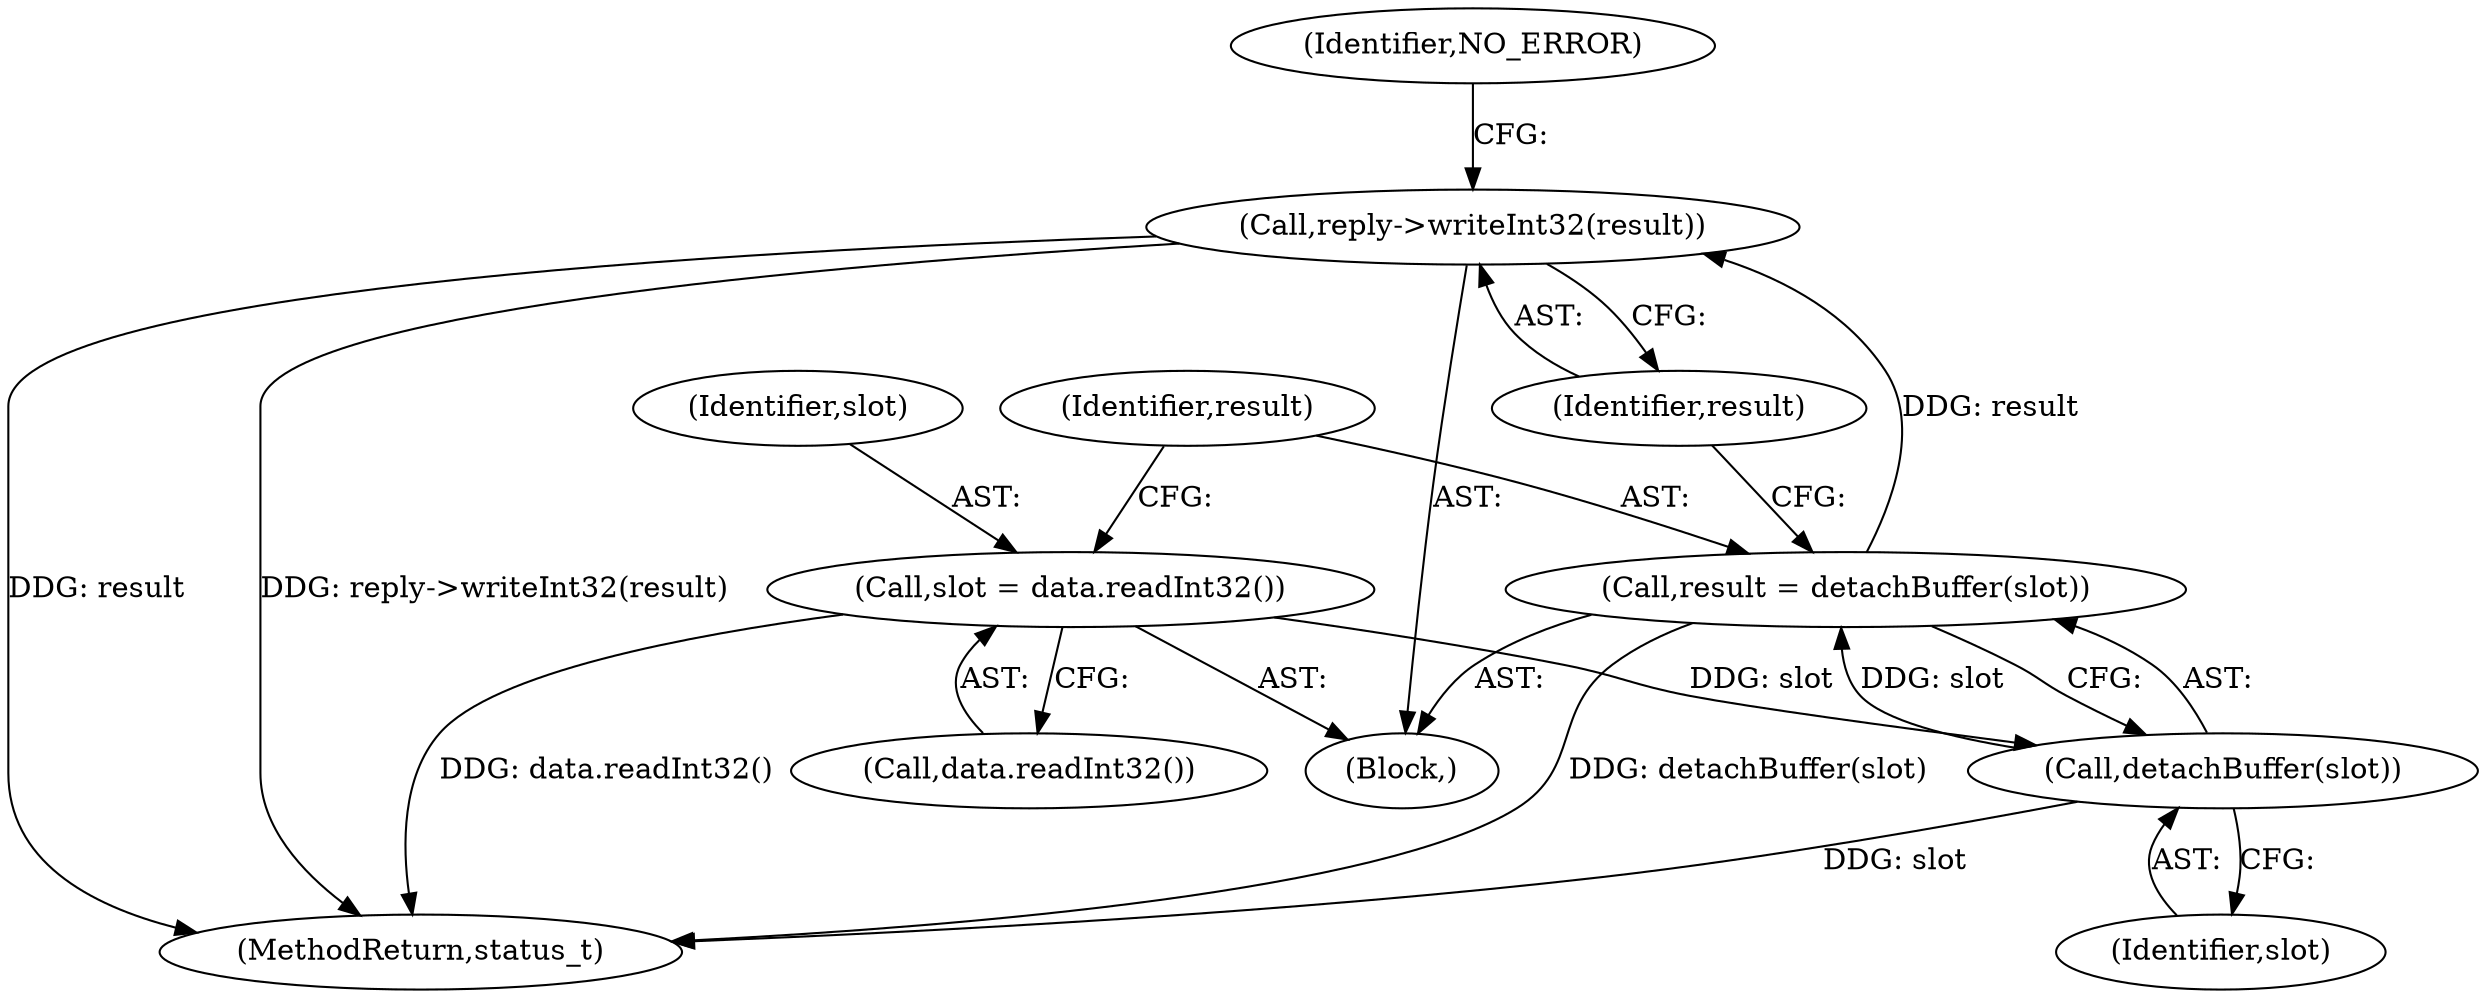 digraph "0_Android_a30d7d90c4f718e46fb41a99b3d52800e1011b73@API" {
"1000160" [label="(Call,reply->writeInt32(result))"];
"1000156" [label="(Call,result = detachBuffer(slot))"];
"1000158" [label="(Call,detachBuffer(slot))"];
"1000152" [label="(Call,slot = data.readInt32())"];
"1000159" [label="(Identifier,slot)"];
"1000156" [label="(Call,result = detachBuffer(slot))"];
"1000153" [label="(Identifier,slot)"];
"1000152" [label="(Call,slot = data.readInt32())"];
"1000515" [label="(MethodReturn,status_t)"];
"1000163" [label="(Identifier,NO_ERROR)"];
"1000146" [label="(Block,)"];
"1000158" [label="(Call,detachBuffer(slot))"];
"1000157" [label="(Identifier,result)"];
"1000154" [label="(Call,data.readInt32())"];
"1000160" [label="(Call,reply->writeInt32(result))"];
"1000161" [label="(Identifier,result)"];
"1000160" -> "1000146"  [label="AST: "];
"1000160" -> "1000161"  [label="CFG: "];
"1000161" -> "1000160"  [label="AST: "];
"1000163" -> "1000160"  [label="CFG: "];
"1000160" -> "1000515"  [label="DDG: reply->writeInt32(result)"];
"1000160" -> "1000515"  [label="DDG: result"];
"1000156" -> "1000160"  [label="DDG: result"];
"1000156" -> "1000146"  [label="AST: "];
"1000156" -> "1000158"  [label="CFG: "];
"1000157" -> "1000156"  [label="AST: "];
"1000158" -> "1000156"  [label="AST: "];
"1000161" -> "1000156"  [label="CFG: "];
"1000156" -> "1000515"  [label="DDG: detachBuffer(slot)"];
"1000158" -> "1000156"  [label="DDG: slot"];
"1000158" -> "1000159"  [label="CFG: "];
"1000159" -> "1000158"  [label="AST: "];
"1000158" -> "1000515"  [label="DDG: slot"];
"1000152" -> "1000158"  [label="DDG: slot"];
"1000152" -> "1000146"  [label="AST: "];
"1000152" -> "1000154"  [label="CFG: "];
"1000153" -> "1000152"  [label="AST: "];
"1000154" -> "1000152"  [label="AST: "];
"1000157" -> "1000152"  [label="CFG: "];
"1000152" -> "1000515"  [label="DDG: data.readInt32()"];
}
